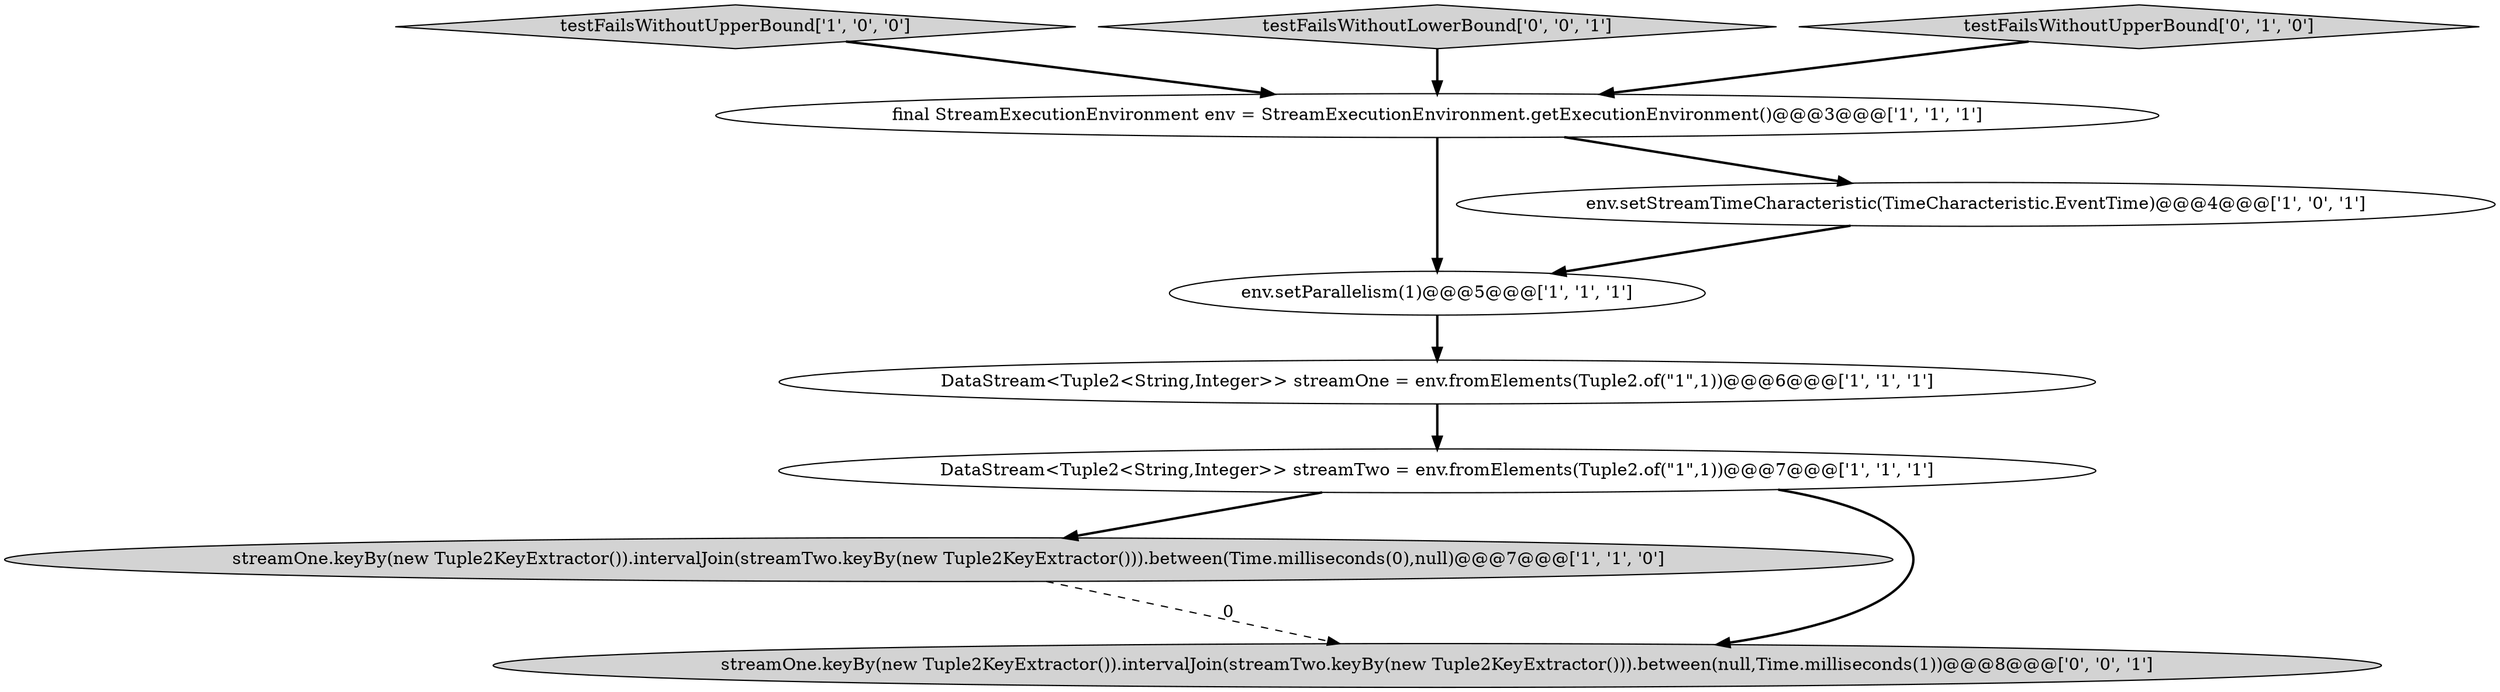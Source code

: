 digraph {
0 [style = filled, label = "DataStream<Tuple2<String,Integer>> streamTwo = env.fromElements(Tuple2.of(\"1\",1))@@@7@@@['1', '1', '1']", fillcolor = white, shape = ellipse image = "AAA0AAABBB1BBB"];
3 [style = filled, label = "env.setParallelism(1)@@@5@@@['1', '1', '1']", fillcolor = white, shape = ellipse image = "AAA0AAABBB1BBB"];
6 [style = filled, label = "streamOne.keyBy(new Tuple2KeyExtractor()).intervalJoin(streamTwo.keyBy(new Tuple2KeyExtractor())).between(Time.milliseconds(0),null)@@@7@@@['1', '1', '0']", fillcolor = lightgray, shape = ellipse image = "AAA0AAABBB1BBB"];
5 [style = filled, label = "DataStream<Tuple2<String,Integer>> streamOne = env.fromElements(Tuple2.of(\"1\",1))@@@6@@@['1', '1', '1']", fillcolor = white, shape = ellipse image = "AAA0AAABBB1BBB"];
4 [style = filled, label = "testFailsWithoutUpperBound['1', '0', '0']", fillcolor = lightgray, shape = diamond image = "AAA0AAABBB1BBB"];
1 [style = filled, label = "env.setStreamTimeCharacteristic(TimeCharacteristic.EventTime)@@@4@@@['1', '0', '1']", fillcolor = white, shape = ellipse image = "AAA0AAABBB1BBB"];
8 [style = filled, label = "testFailsWithoutLowerBound['0', '0', '1']", fillcolor = lightgray, shape = diamond image = "AAA0AAABBB3BBB"];
2 [style = filled, label = "final StreamExecutionEnvironment env = StreamExecutionEnvironment.getExecutionEnvironment()@@@3@@@['1', '1', '1']", fillcolor = white, shape = ellipse image = "AAA0AAABBB1BBB"];
9 [style = filled, label = "streamOne.keyBy(new Tuple2KeyExtractor()).intervalJoin(streamTwo.keyBy(new Tuple2KeyExtractor())).between(null,Time.milliseconds(1))@@@8@@@['0', '0', '1']", fillcolor = lightgray, shape = ellipse image = "AAA0AAABBB3BBB"];
7 [style = filled, label = "testFailsWithoutUpperBound['0', '1', '0']", fillcolor = lightgray, shape = diamond image = "AAA0AAABBB2BBB"];
1->3 [style = bold, label=""];
3->5 [style = bold, label=""];
0->9 [style = bold, label=""];
4->2 [style = bold, label=""];
5->0 [style = bold, label=""];
8->2 [style = bold, label=""];
0->6 [style = bold, label=""];
7->2 [style = bold, label=""];
2->1 [style = bold, label=""];
2->3 [style = bold, label=""];
6->9 [style = dashed, label="0"];
}
